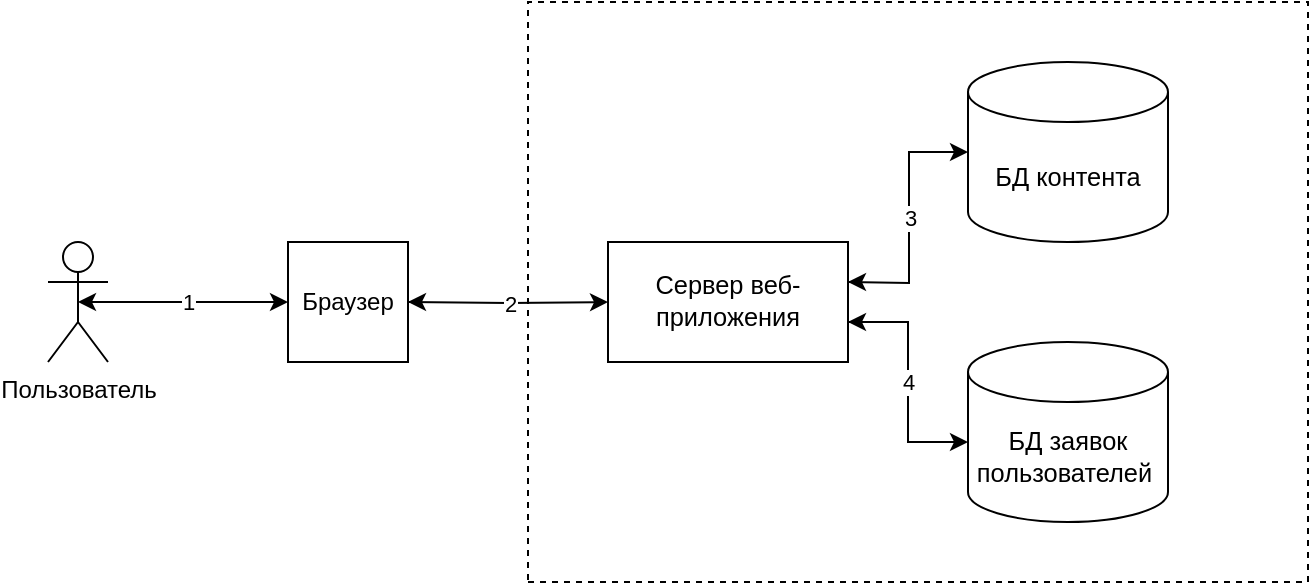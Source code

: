 <mxfile version="15.7.3" type="device"><diagram id="vOfkj_4CdRSZwsrt4ETL" name="Page-1"><mxGraphModel dx="782" dy="436" grid="1" gridSize="10" guides="1" tooltips="1" connect="1" arrows="1" fold="1" page="1" pageScale="1" pageWidth="827" pageHeight="1169" math="0" shadow="0"><root><mxCell id="0"/><mxCell id="1" parent="0"/><mxCell id="BvE39gFLqzPDNab3jyg4-1" value="Пользователь" style="shape=umlActor;verticalLabelPosition=bottom;verticalAlign=top;html=1;outlineConnect=0;" parent="1" vertex="1"><mxGeometry x="50" y="180" width="30" height="60" as="geometry"/></mxCell><mxCell id="BvE39gFLqzPDNab3jyg4-2" value="Браузер" style="whiteSpace=wrap;html=1;aspect=fixed;" parent="1" vertex="1"><mxGeometry x="170" y="180" width="60" height="60" as="geometry"/></mxCell><mxCell id="BvE39gFLqzPDNab3jyg4-3" value="&lt;span style=&quot;font-family: sans-serif ; font-size: 12.7px ; text-align: left ; background-color: rgb(255 , 255 , 255)&quot;&gt;Сервер веб-приложения&lt;/span&gt;" style="rounded=0;whiteSpace=wrap;html=1;" parent="1" vertex="1"><mxGeometry x="330" y="180" width="120" height="60" as="geometry"/></mxCell><mxCell id="BvE39gFLqzPDNab3jyg4-4" value="&lt;span style=&quot;font-family: sans-serif ; font-size: 12.7px ; text-align: left ; background-color: rgb(255 , 255 , 255)&quot;&gt;БД контента&lt;/span&gt;" style="shape=cylinder3;whiteSpace=wrap;html=1;boundedLbl=1;backgroundOutline=1;size=15;" parent="1" vertex="1"><mxGeometry x="510" y="90" width="100" height="90" as="geometry"/></mxCell><mxCell id="BvE39gFLqzPDNab3jyg4-5" value="&lt;span style=&quot;font-family: sans-serif ; font-size: 12.7px ; text-align: left ; background-color: rgb(255 , 255 , 255)&quot;&gt;БД заявок пользователей&amp;nbsp;&lt;/span&gt;" style="shape=cylinder3;whiteSpace=wrap;html=1;boundedLbl=1;backgroundOutline=1;size=15;" parent="1" vertex="1"><mxGeometry x="510" y="230" width="100" height="90" as="geometry"/></mxCell><mxCell id="BvE39gFLqzPDNab3jyg4-6" value="" style="endArrow=none;dashed=1;html=1;rounded=0;edgeStyle=orthogonalEdgeStyle;" parent="1" edge="1"><mxGeometry width="50" height="50" relative="1" as="geometry"><mxPoint x="290" y="350" as="sourcePoint"/><mxPoint x="290" y="350" as="targetPoint"/><Array as="points"><mxPoint x="680" y="350"/><mxPoint x="680" y="60"/><mxPoint x="290" y="60"/><mxPoint x="290" y="200"/></Array></mxGeometry></mxCell><mxCell id="BvE39gFLqzPDNab3jyg4-7" value="" style="endArrow=classic;html=1;rounded=0;edgeStyle=orthogonalEdgeStyle;" parent="1" edge="1"><mxGeometry relative="1" as="geometry"><mxPoint x="70" y="210" as="sourcePoint"/><mxPoint x="170" y="210" as="targetPoint"/><Array as="points"><mxPoint x="90" y="210"/><mxPoint x="90" y="210"/></Array></mxGeometry></mxCell><mxCell id="BvE39gFLqzPDNab3jyg4-8" value="1" style="edgeLabel;resizable=0;html=1;align=center;verticalAlign=middle;" parent="BvE39gFLqzPDNab3jyg4-7" connectable="0" vertex="1"><mxGeometry relative="1" as="geometry"/></mxCell><mxCell id="BvE39gFLqzPDNab3jyg4-11" value="" style="html=1;rounded=0;edgeStyle=orthogonalEdgeStyle;entryX=0.5;entryY=0.5;entryDx=0;entryDy=0;entryPerimeter=0;" parent="1" target="BvE39gFLqzPDNab3jyg4-1" edge="1"><mxGeometry width="100" relative="1" as="geometry"><mxPoint x="70" y="210" as="sourcePoint"/><mxPoint x="130" y="270" as="targetPoint"/></mxGeometry></mxCell><mxCell id="BvE39gFLqzPDNab3jyg4-12" value="2" style="endArrow=classic;html=1;rounded=0;edgeStyle=orthogonalEdgeStyle;entryX=0;entryY=0.5;entryDx=0;entryDy=0;" parent="1" target="BvE39gFLqzPDNab3jyg4-3" edge="1"><mxGeometry relative="1" as="geometry"><mxPoint x="230" y="210" as="sourcePoint"/><mxPoint x="180" y="220" as="targetPoint"/></mxGeometry></mxCell><mxCell id="BvE39gFLqzPDNab3jyg4-15" value="3" style="endArrow=classic;html=1;rounded=0;edgeStyle=orthogonalEdgeStyle;entryX=0;entryY=0.5;entryDx=0;entryDy=0;entryPerimeter=0;" parent="1" target="BvE39gFLqzPDNab3jyg4-4" edge="1"><mxGeometry relative="1" as="geometry"><mxPoint x="450" y="200" as="sourcePoint"/><mxPoint x="340" y="220" as="targetPoint"/></mxGeometry></mxCell><mxCell id="BvE39gFLqzPDNab3jyg4-19" value="4" style="endArrow=classic;html=1;rounded=0;edgeStyle=orthogonalEdgeStyle;" parent="1" edge="1"><mxGeometry relative="1" as="geometry"><mxPoint x="450" y="220" as="sourcePoint"/><mxPoint x="510" y="280" as="targetPoint"/><Array as="points"><mxPoint x="480" y="220"/><mxPoint x="480" y="280"/></Array></mxGeometry></mxCell><mxCell id="BvE39gFLqzPDNab3jyg4-32" value="" style="html=1;rounded=0;edgeStyle=orthogonalEdgeStyle;entryX=0.5;entryY=0.5;entryDx=0;entryDy=0;entryPerimeter=0;" parent="1" edge="1"><mxGeometry width="100" relative="1" as="geometry"><mxPoint x="455" y="220" as="sourcePoint"/><mxPoint x="450" y="220" as="targetPoint"/></mxGeometry></mxCell><mxCell id="BvE39gFLqzPDNab3jyg4-35" value="" style="html=1;rounded=0;edgeStyle=orthogonalEdgeStyle;entryX=0.5;entryY=0.5;entryDx=0;entryDy=0;entryPerimeter=0;" parent="1" edge="1"><mxGeometry width="100" relative="1" as="geometry"><mxPoint x="235" y="210" as="sourcePoint"/><mxPoint x="230" y="210" as="targetPoint"/></mxGeometry></mxCell><mxCell id="BvE39gFLqzPDNab3jyg4-36" value="" style="html=1;rounded=0;edgeStyle=orthogonalEdgeStyle;entryX=0.5;entryY=0.5;entryDx=0;entryDy=0;entryPerimeter=0;" parent="1" edge="1"><mxGeometry width="100" relative="1" as="geometry"><mxPoint x="455" y="200" as="sourcePoint"/><mxPoint x="450" y="200" as="targetPoint"/></mxGeometry></mxCell></root></mxGraphModel></diagram></mxfile>